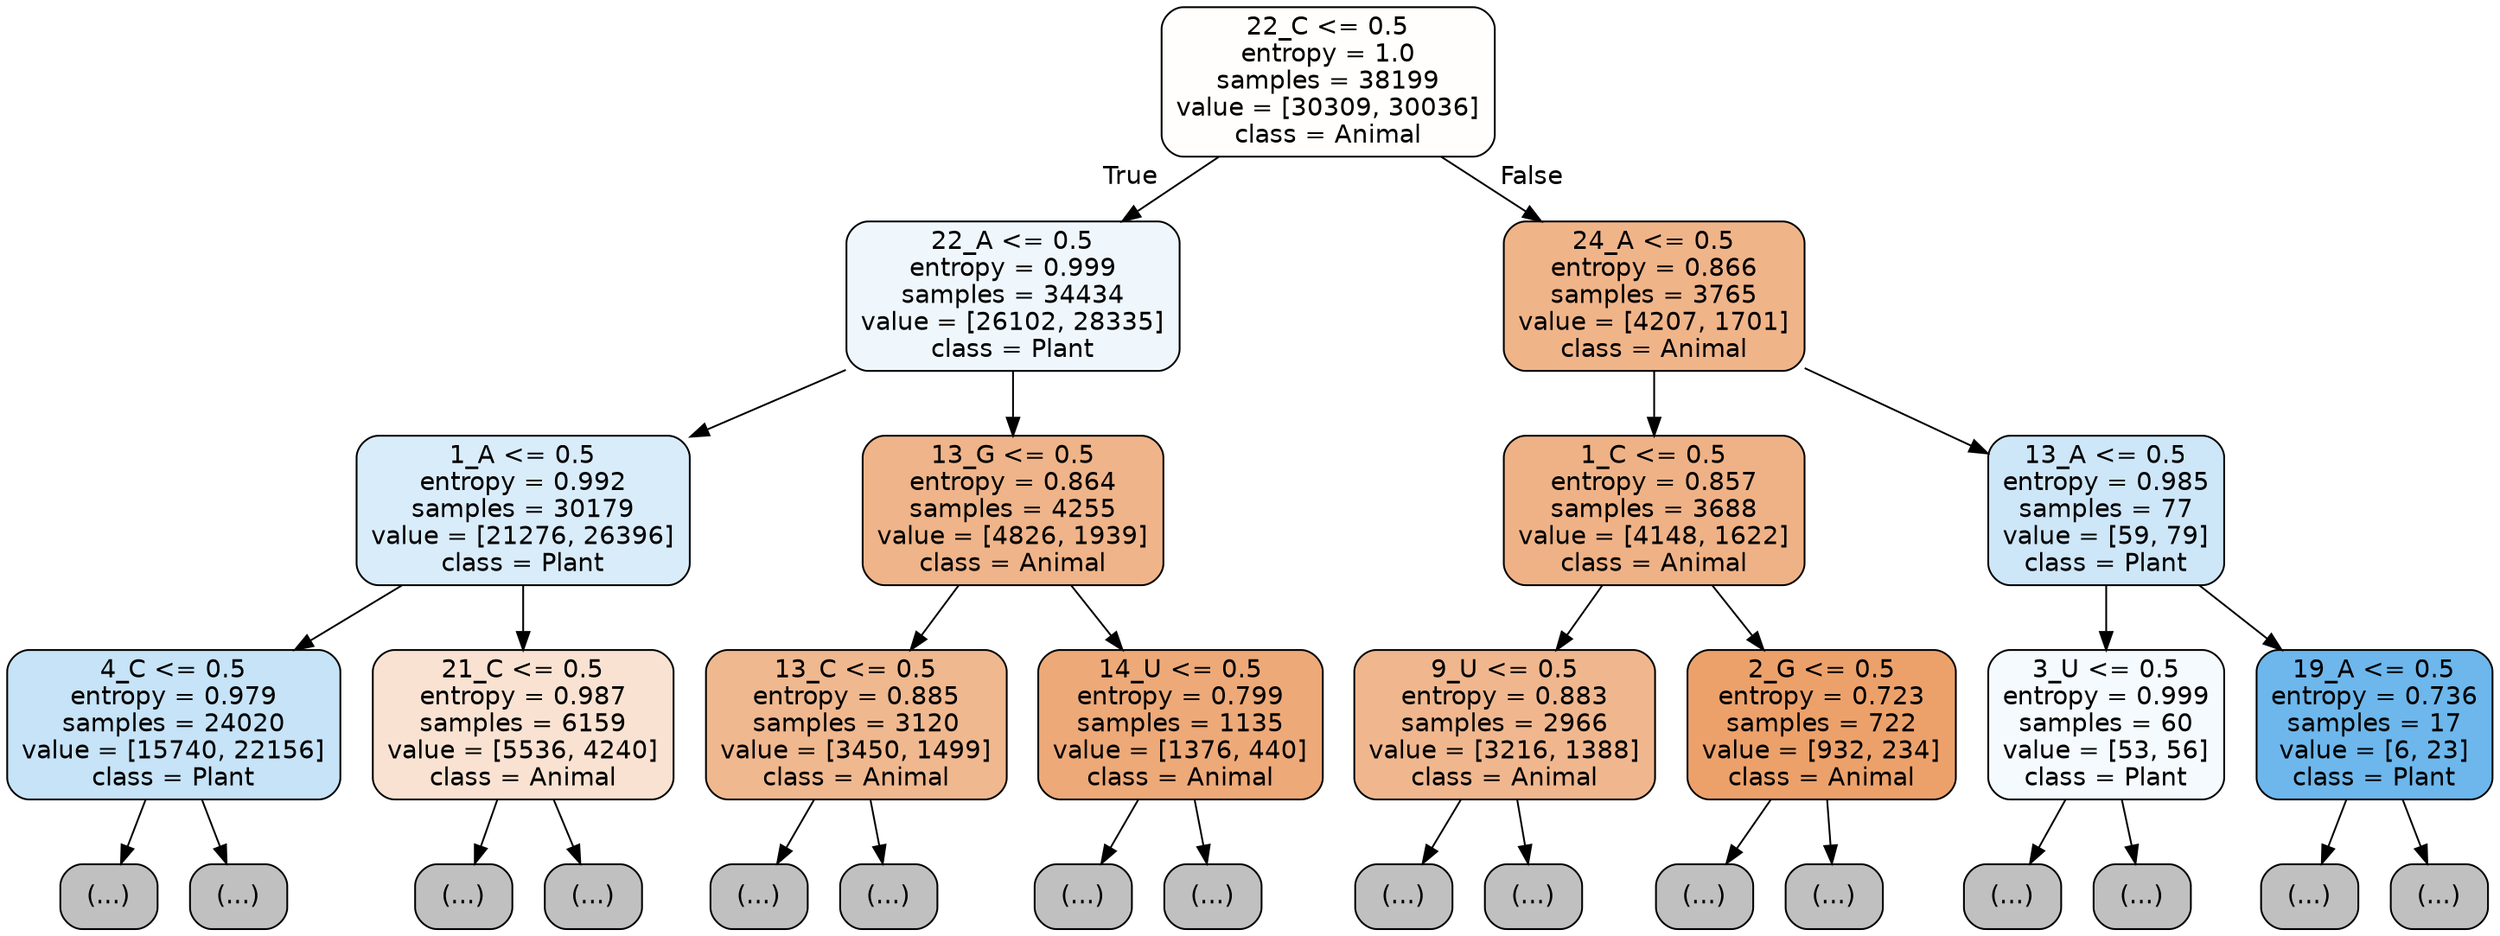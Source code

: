 digraph Tree {
node [shape=box, style="filled, rounded", color="black", fontname="helvetica"] ;
edge [fontname="helvetica"] ;
0 [label="22_C <= 0.5\nentropy = 1.0\nsamples = 38199\nvalue = [30309, 30036]\nclass = Animal", fillcolor="#fffefd"] ;
1 [label="22_A <= 0.5\nentropy = 0.999\nsamples = 34434\nvalue = [26102, 28335]\nclass = Plant", fillcolor="#eff7fd"] ;
0 -> 1 [labeldistance=2.5, labelangle=45, headlabel="True"] ;
2 [label="1_A <= 0.5\nentropy = 0.992\nsamples = 30179\nvalue = [21276, 26396]\nclass = Plant", fillcolor="#d9ecfa"] ;
1 -> 2 ;
3 [label="4_C <= 0.5\nentropy = 0.979\nsamples = 24020\nvalue = [15740, 22156]\nclass = Plant", fillcolor="#c6e3f7"] ;
2 -> 3 ;
4 [label="(...)", fillcolor="#C0C0C0"] ;
3 -> 4 ;
7525 [label="(...)", fillcolor="#C0C0C0"] ;
3 -> 7525 ;
9854 [label="21_C <= 0.5\nentropy = 0.987\nsamples = 6159\nvalue = [5536, 4240]\nclass = Animal", fillcolor="#f9e2d1"] ;
2 -> 9854 ;
9855 [label="(...)", fillcolor="#C0C0C0"] ;
9854 -> 9855 ;
12448 [label="(...)", fillcolor="#C0C0C0"] ;
9854 -> 12448 ;
13019 [label="13_G <= 0.5\nentropy = 0.864\nsamples = 4255\nvalue = [4826, 1939]\nclass = Animal", fillcolor="#efb489"] ;
1 -> 13019 ;
13020 [label="13_C <= 0.5\nentropy = 0.885\nsamples = 3120\nvalue = [3450, 1499]\nclass = Animal", fillcolor="#f0b88f"] ;
13019 -> 13020 ;
13021 [label="(...)", fillcolor="#C0C0C0"] ;
13020 -> 13021 ;
13978 [label="(...)", fillcolor="#C0C0C0"] ;
13020 -> 13978 ;
14421 [label="14_U <= 0.5\nentropy = 0.799\nsamples = 1135\nvalue = [1376, 440]\nclass = Animal", fillcolor="#eda978"] ;
13019 -> 14421 ;
14422 [label="(...)", fillcolor="#C0C0C0"] ;
14421 -> 14422 ;
14883 [label="(...)", fillcolor="#C0C0C0"] ;
14421 -> 14883 ;
15008 [label="24_A <= 0.5\nentropy = 0.866\nsamples = 3765\nvalue = [4207, 1701]\nclass = Animal", fillcolor="#f0b489"] ;
0 -> 15008 [labeldistance=2.5, labelangle=-45, headlabel="False"] ;
15009 [label="1_C <= 0.5\nentropy = 0.857\nsamples = 3688\nvalue = [4148, 1622]\nclass = Animal", fillcolor="#efb286"] ;
15008 -> 15009 ;
15010 [label="9_U <= 0.5\nentropy = 0.883\nsamples = 2966\nvalue = [3216, 1388]\nclass = Animal", fillcolor="#f0b78e"] ;
15009 -> 15010 ;
15011 [label="(...)", fillcolor="#C0C0C0"] ;
15010 -> 15011 ;
16024 [label="(...)", fillcolor="#C0C0C0"] ;
15010 -> 16024 ;
16419 [label="2_G <= 0.5\nentropy = 0.723\nsamples = 722\nvalue = [932, 234]\nclass = Animal", fillcolor="#eca16b"] ;
15009 -> 16419 ;
16420 [label="(...)", fillcolor="#C0C0C0"] ;
16419 -> 16420 ;
16725 [label="(...)", fillcolor="#C0C0C0"] ;
16419 -> 16725 ;
16804 [label="13_A <= 0.5\nentropy = 0.985\nsamples = 77\nvalue = [59, 79]\nclass = Plant", fillcolor="#cde6f8"] ;
15008 -> 16804 ;
16805 [label="3_U <= 0.5\nentropy = 0.999\nsamples = 60\nvalue = [53, 56]\nclass = Plant", fillcolor="#f4fafe"] ;
16804 -> 16805 ;
16806 [label="(...)", fillcolor="#C0C0C0"] ;
16805 -> 16806 ;
16831 [label="(...)", fillcolor="#C0C0C0"] ;
16805 -> 16831 ;
16844 [label="19_A <= 0.5\nentropy = 0.736\nsamples = 17\nvalue = [6, 23]\nclass = Plant", fillcolor="#6db7ec"] ;
16804 -> 16844 ;
16845 [label="(...)", fillcolor="#C0C0C0"] ;
16844 -> 16845 ;
16856 [label="(...)", fillcolor="#C0C0C0"] ;
16844 -> 16856 ;
}